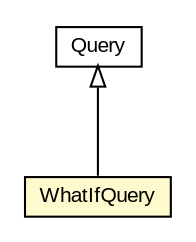 #!/usr/local/bin/dot
#
# Class diagram 
# Generated by UMLGraph version 5.3 (http://www.umlgraph.org/)
#

digraph G {
	edge [fontname="arial",fontsize=10,labelfontname="arial",labelfontsize=10];
	node [fontname="arial",fontsize=10,shape=plaintext];
	nodesep=0.25;
	ranksep=0.5;
	// context.arch.intelligibility.query.WhatIfQuery
	c37468 [label=<<table title="context.arch.intelligibility.query.WhatIfQuery" border="0" cellborder="1" cellspacing="0" cellpadding="2" port="p" bgcolor="lemonChiffon" href="./WhatIfQuery.html">
		<tr><td><table border="0" cellspacing="0" cellpadding="1">
<tr><td align="center" balign="center"> WhatIfQuery </td></tr>
		</table></td></tr>
		</table>>, fontname="arial", fontcolor="black", fontsize=10.0];
	// context.arch.intelligibility.query.Query
	c37470 [label=<<table title="context.arch.intelligibility.query.Query" border="0" cellborder="1" cellspacing="0" cellpadding="2" port="p" href="./Query.html">
		<tr><td><table border="0" cellspacing="0" cellpadding="1">
<tr><td align="center" balign="center"> Query </td></tr>
		</table></td></tr>
		</table>>, fontname="arial", fontcolor="black", fontsize=10.0];
	//context.arch.intelligibility.query.WhatIfQuery extends context.arch.intelligibility.query.Query
	c37470:p -> c37468:p [dir=back,arrowtail=empty];
}

